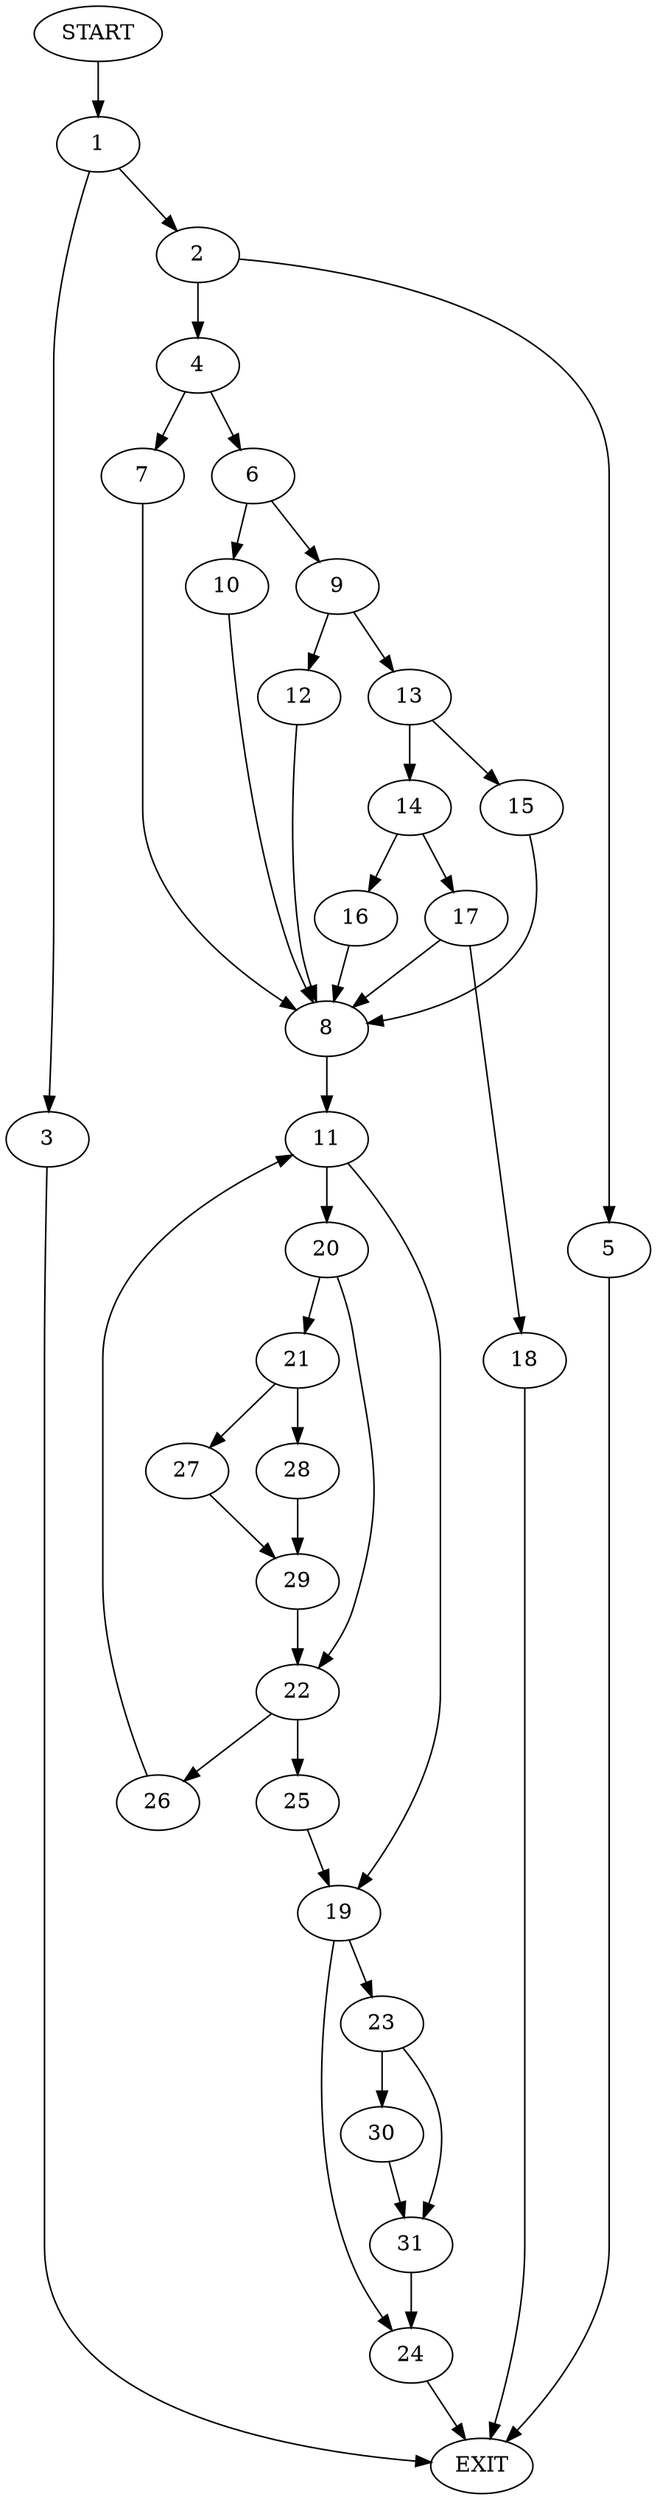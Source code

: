 digraph {
0 [label="START"]
32 [label="EXIT"]
0 -> 1
1 -> 2
1 -> 3
2 -> 4
2 -> 5
3 -> 32
4 -> 6
4 -> 7
5 -> 32
7 -> 8
6 -> 9
6 -> 10
8 -> 11
9 -> 12
9 -> 13
10 -> 8
12 -> 8
13 -> 14
13 -> 15
14 -> 16
14 -> 17
15 -> 8
17 -> 8
17 -> 18
16 -> 8
18 -> 32
11 -> 19
11 -> 20
20 -> 21
20 -> 22
19 -> 23
19 -> 24
22 -> 25
22 -> 26
21 -> 27
21 -> 28
28 -> 29
27 -> 29
29 -> 22
25 -> 19
26 -> 11
24 -> 32
23 -> 30
23 -> 31
31 -> 24
30 -> 31
}
